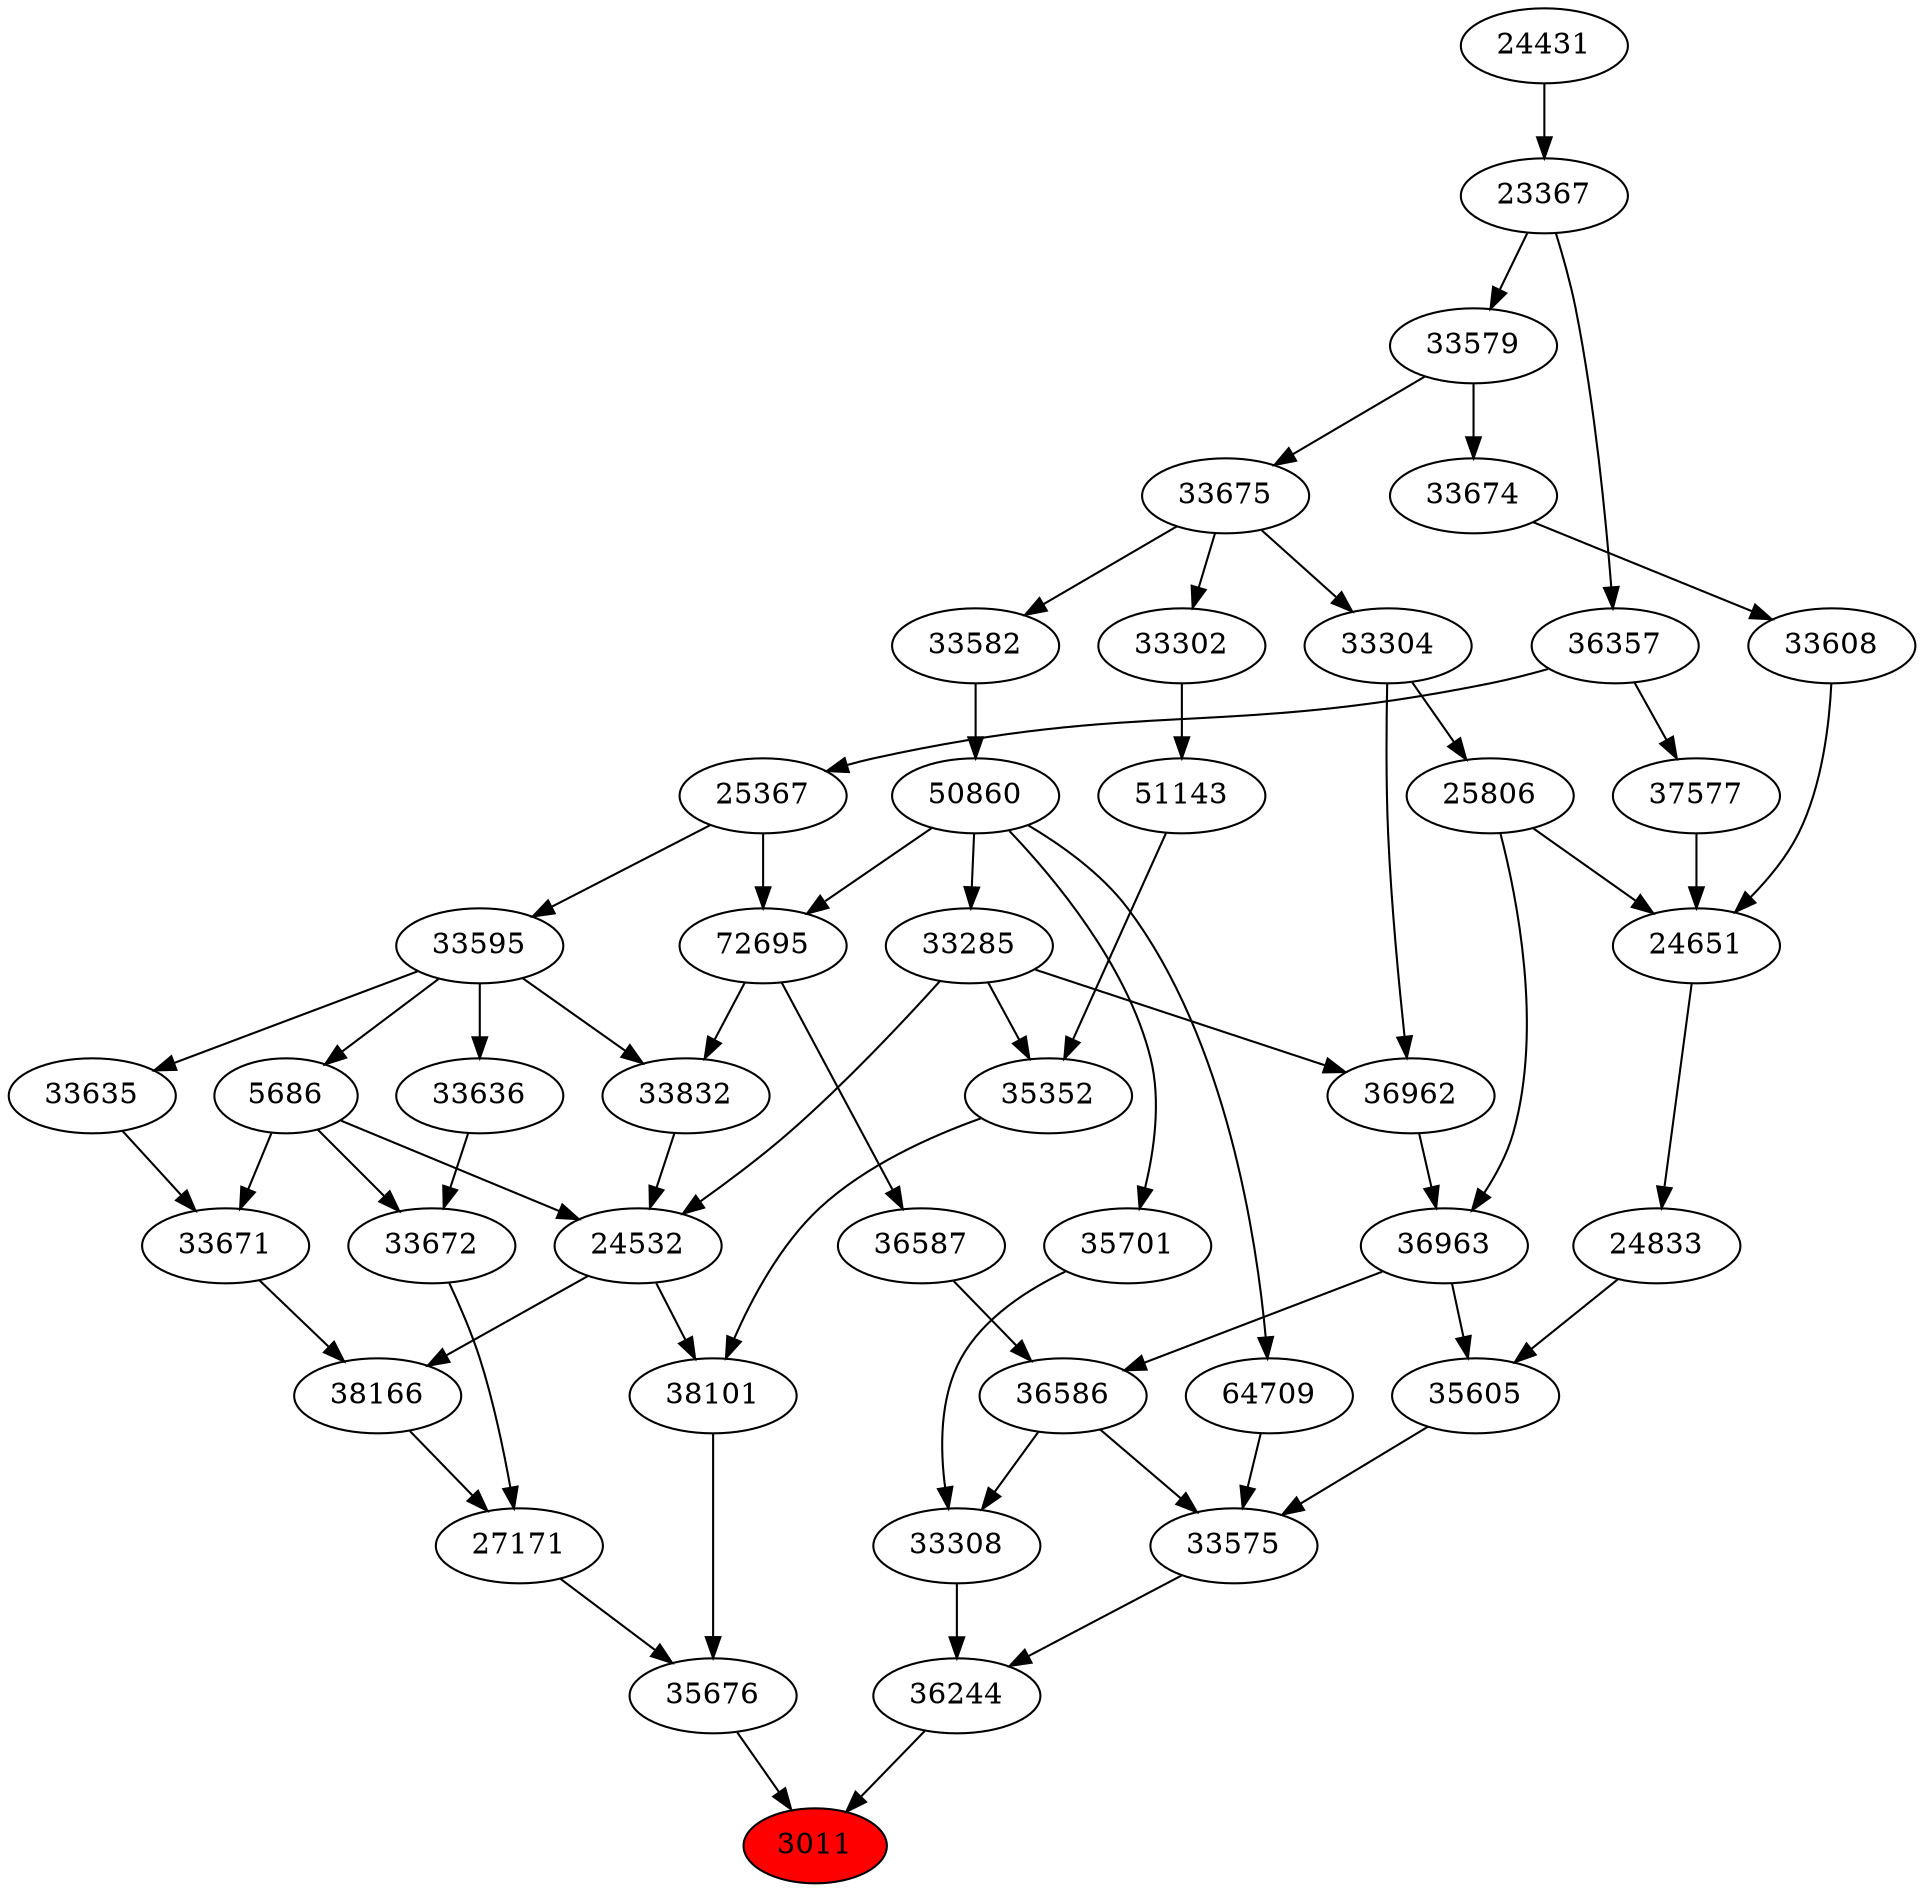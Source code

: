 strict digraph{ 
3011 [label="3011" fillcolor=red style=filled]
35676 -> 3011
36244 -> 3011
35676 [label="35676"]
27171 -> 35676
38101 -> 35676
36244 [label="36244"]
33308 -> 36244
33575 -> 36244
27171 [label="27171"]
33672 -> 27171
38166 -> 27171
38101 [label="38101"]
24532 -> 38101
35352 -> 38101
33308 [label="33308"]
36586 -> 33308
35701 -> 33308
33575 [label="33575"]
36586 -> 33575
35605 -> 33575
64709 -> 33575
33672 [label="33672"]
33636 -> 33672
5686 -> 33672
38166 [label="38166"]
24532 -> 38166
33671 -> 38166
24532 [label="24532"]
33285 -> 24532
5686 -> 24532
33832 -> 24532
35352 [label="35352"]
33285 -> 35352
51143 -> 35352
36586 [label="36586"]
36587 -> 36586
36963 -> 36586
35701 [label="35701"]
50860 -> 35701
35605 [label="35605"]
24833 -> 35605
36963 -> 35605
64709 [label="64709"]
50860 -> 64709
33636 [label="33636"]
33595 -> 33636
5686 [label="5686"]
33595 -> 5686
33671 [label="33671"]
5686 -> 33671
33635 -> 33671
33285 [label="33285"]
50860 -> 33285
33832 [label="33832"]
72695 -> 33832
33595 -> 33832
51143 [label="51143"]
33302 -> 51143
36587 [label="36587"]
72695 -> 36587
36963 [label="36963"]
36962 -> 36963
25806 -> 36963
50860 [label="50860"]
33582 -> 50860
24833 [label="24833"]
24651 -> 24833
33595 [label="33595"]
25367 -> 33595
33635 [label="33635"]
33595 -> 33635
72695 [label="72695"]
50860 -> 72695
25367 -> 72695
33302 [label="33302"]
33675 -> 33302
36962 [label="36962"]
33285 -> 36962
33304 -> 36962
25806 [label="25806"]
33304 -> 25806
33582 [label="33582"]
33675 -> 33582
24651 [label="24651"]
25806 -> 24651
33608 -> 24651
37577 -> 24651
25367 [label="25367"]
36357 -> 25367
33675 [label="33675"]
33579 -> 33675
33304 [label="33304"]
33675 -> 33304
33608 [label="33608"]
33674 -> 33608
37577 [label="37577"]
36357 -> 37577
36357 [label="36357"]
23367 -> 36357
33579 [label="33579"]
23367 -> 33579
33674 [label="33674"]
33579 -> 33674
23367 [label="23367"]
24431 -> 23367
24431 [label="24431"]
}